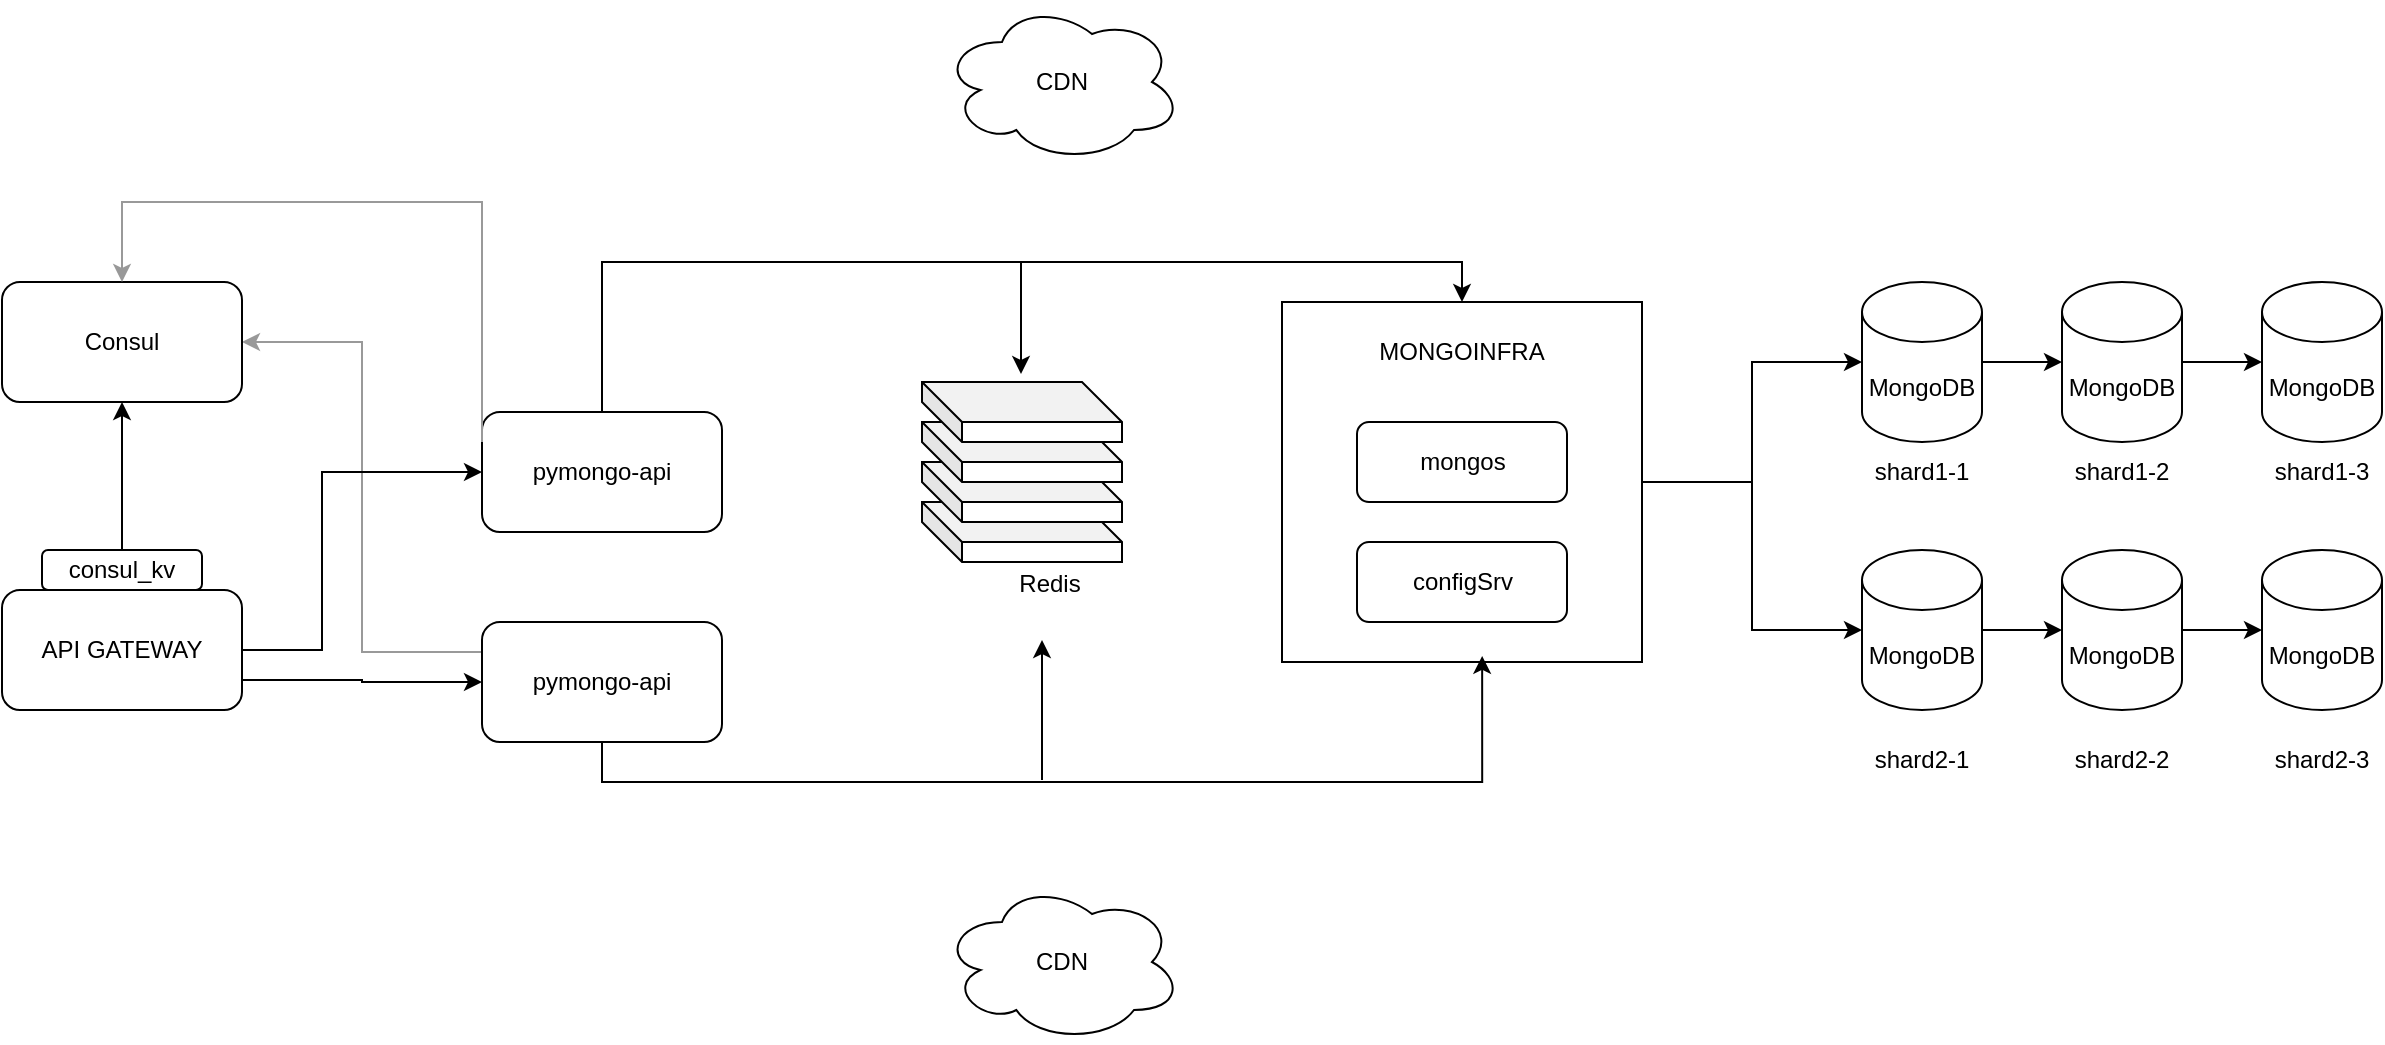 <mxfile version="26.0.3">
  <diagram name="Page-1" id="-H_mtQnk-PTXWXPvYvuk">
    <mxGraphModel dx="2603" dy="838" grid="1" gridSize="10" guides="1" tooltips="1" connect="1" arrows="1" fold="1" page="1" pageScale="1" pageWidth="1169" pageHeight="827" math="0" shadow="0">
      <root>
        <mxCell id="0" />
        <mxCell id="1" parent="0" />
        <mxCell id="Muc_aPClsLvkvHybbQeR-3" value="MongoDB" style="shape=cylinder3;whiteSpace=wrap;html=1;boundedLbl=1;backgroundOutline=1;size=15;" parent="1" vertex="1">
          <mxGeometry x="920" y="334" width="60" height="80" as="geometry" />
        </mxCell>
        <mxCell id="Muc_aPClsLvkvHybbQeR-4" value="MongoDB" style="shape=cylinder3;whiteSpace=wrap;html=1;boundedLbl=1;backgroundOutline=1;size=15;" parent="1" vertex="1">
          <mxGeometry x="1020" y="334" width="60" height="80" as="geometry" />
        </mxCell>
        <mxCell id="Muc_aPClsLvkvHybbQeR-1" value="MongoDB" style="shape=cylinder3;whiteSpace=wrap;html=1;boundedLbl=1;backgroundOutline=1;size=15;" parent="1" vertex="1">
          <mxGeometry x="920" y="200" width="60" height="80" as="geometry" />
        </mxCell>
        <mxCell id="zA23MoTUsTF4_91t8viU-2" value="MongoDB" style="shape=cylinder3;whiteSpace=wrap;html=1;boundedLbl=1;backgroundOutline=1;size=15;" parent="1" vertex="1">
          <mxGeometry x="820" y="200" width="60" height="80" as="geometry" />
        </mxCell>
        <mxCell id="ubzGNl2D20a5ec5hKH8J-11" style="edgeStyle=orthogonalEdgeStyle;rounded=0;orthogonalLoop=1;jettySize=auto;html=1;entryX=0.5;entryY=0;entryDx=0;entryDy=0;" parent="1" source="zA23MoTUsTF4_91t8viU-3" target="ubzGNl2D20a5ec5hKH8J-1" edge="1">
          <mxGeometry relative="1" as="geometry">
            <Array as="points">
              <mxPoint x="190" y="190" />
              <mxPoint x="620" y="190" />
            </Array>
          </mxGeometry>
        </mxCell>
        <mxCell id="zA23MoTUsTF4_91t8viU-3" value="pymongo-api" style="rounded=1;whiteSpace=wrap;html=1;" parent="1" vertex="1">
          <mxGeometry x="130" y="265" width="120" height="60" as="geometry" />
        </mxCell>
        <mxCell id="eBjttoyjd2hQ2RarLXB0-1" value="MongoDB" style="shape=cylinder3;whiteSpace=wrap;html=1;boundedLbl=1;backgroundOutline=1;size=15;" parent="1" vertex="1">
          <mxGeometry x="820" y="334" width="60" height="80" as="geometry" />
        </mxCell>
        <mxCell id="Muc_aPClsLvkvHybbQeR-2" value="MongoDB" style="shape=cylinder3;whiteSpace=wrap;html=1;boundedLbl=1;backgroundOutline=1;size=15;" parent="1" vertex="1">
          <mxGeometry x="1020" y="200" width="60" height="80" as="geometry" />
        </mxCell>
        <mxCell id="3HQFfsbekLcYD1fzxphF-7" value="" style="group" parent="1" vertex="1" connectable="0">
          <mxGeometry x="350" y="250" width="100" height="90" as="geometry" />
        </mxCell>
        <mxCell id="3HQFfsbekLcYD1fzxphF-3" value="" style="shape=cube;whiteSpace=wrap;html=1;boundedLbl=1;backgroundOutline=1;darkOpacity=0.05;darkOpacity2=0.1;size=20;rotation=0;" parent="3HQFfsbekLcYD1fzxphF-7" vertex="1">
          <mxGeometry y="60" width="100" height="30" as="geometry" />
        </mxCell>
        <mxCell id="3HQFfsbekLcYD1fzxphF-4" value="" style="shape=cube;whiteSpace=wrap;html=1;boundedLbl=1;backgroundOutline=1;darkOpacity=0.05;darkOpacity2=0.1;size=20;rotation=0;" parent="3HQFfsbekLcYD1fzxphF-7" vertex="1">
          <mxGeometry y="40" width="100" height="30" as="geometry" />
        </mxCell>
        <mxCell id="3HQFfsbekLcYD1fzxphF-5" value="" style="shape=cube;whiteSpace=wrap;html=1;boundedLbl=1;backgroundOutline=1;darkOpacity=0.05;darkOpacity2=0.1;size=20;rotation=0;" parent="3HQFfsbekLcYD1fzxphF-7" vertex="1">
          <mxGeometry y="20" width="100" height="30" as="geometry" />
        </mxCell>
        <mxCell id="3HQFfsbekLcYD1fzxphF-6" value="" style="shape=cube;whiteSpace=wrap;html=1;boundedLbl=1;backgroundOutline=1;darkOpacity=0.05;darkOpacity2=0.1;size=20;rotation=0;" parent="3HQFfsbekLcYD1fzxphF-7" vertex="1">
          <mxGeometry width="100" height="30" as="geometry" />
        </mxCell>
        <mxCell id="3HQFfsbekLcYD1fzxphF-9" value="Redis" style="text;html=1;align=center;verticalAlign=middle;whiteSpace=wrap;rounded=0;" parent="1" vertex="1">
          <mxGeometry x="384" y="336" width="60" height="30" as="geometry" />
        </mxCell>
        <mxCell id="ubzGNl2D20a5ec5hKH8J-9" value="" style="group" parent="1" vertex="1" connectable="0">
          <mxGeometry x="530" y="210" width="180" height="180" as="geometry" />
        </mxCell>
        <mxCell id="ubzGNl2D20a5ec5hKH8J-1" value="" style="whiteSpace=wrap;html=1;aspect=fixed;" parent="ubzGNl2D20a5ec5hKH8J-9" vertex="1">
          <mxGeometry width="180" height="180" as="geometry" />
        </mxCell>
        <mxCell id="ubzGNl2D20a5ec5hKH8J-2" value="MONGOINFRA" style="text;html=1;align=center;verticalAlign=middle;whiteSpace=wrap;rounded=0;" parent="ubzGNl2D20a5ec5hKH8J-9" vertex="1">
          <mxGeometry x="25" y="10" width="130" height="30" as="geometry" />
        </mxCell>
        <mxCell id="ubzGNl2D20a5ec5hKH8J-3" value="configSrv" style="rounded=1;whiteSpace=wrap;html=1;" parent="ubzGNl2D20a5ec5hKH8J-9" vertex="1">
          <mxGeometry x="37.5" y="120" width="105" height="40" as="geometry" />
        </mxCell>
        <mxCell id="ubzGNl2D20a5ec5hKH8J-8" value="mongos" style="rounded=1;whiteSpace=wrap;html=1;" parent="ubzGNl2D20a5ec5hKH8J-9" vertex="1">
          <mxGeometry x="37.5" y="60" width="105" height="40" as="geometry" />
        </mxCell>
        <mxCell id="ubzGNl2D20a5ec5hKH8J-14" value="" style="endArrow=classic;html=1;rounded=0;" parent="1" edge="1">
          <mxGeometry width="50" height="50" relative="1" as="geometry">
            <mxPoint x="399.5" y="190" as="sourcePoint" />
            <mxPoint x="399.5" y="246" as="targetPoint" />
            <Array as="points" />
          </mxGeometry>
        </mxCell>
        <mxCell id="ubzGNl2D20a5ec5hKH8J-15" style="edgeStyle=orthogonalEdgeStyle;rounded=0;orthogonalLoop=1;jettySize=auto;html=1;exitX=1;exitY=0.5;exitDx=0;exitDy=0;entryX=0;entryY=0.5;entryDx=0;entryDy=0;entryPerimeter=0;" parent="1" source="ubzGNl2D20a5ec5hKH8J-1" target="zA23MoTUsTF4_91t8viU-2" edge="1">
          <mxGeometry relative="1" as="geometry" />
        </mxCell>
        <mxCell id="ubzGNl2D20a5ec5hKH8J-16" style="edgeStyle=orthogonalEdgeStyle;rounded=0;orthogonalLoop=1;jettySize=auto;html=1;exitX=1;exitY=0.5;exitDx=0;exitDy=0;entryX=0;entryY=0.5;entryDx=0;entryDy=0;entryPerimeter=0;" parent="1" source="ubzGNl2D20a5ec5hKH8J-1" target="eBjttoyjd2hQ2RarLXB0-1" edge="1">
          <mxGeometry relative="1" as="geometry" />
        </mxCell>
        <mxCell id="ubzGNl2D20a5ec5hKH8J-17" style="edgeStyle=orthogonalEdgeStyle;rounded=0;orthogonalLoop=1;jettySize=auto;html=1;exitX=1;exitY=0.5;exitDx=0;exitDy=0;exitPerimeter=0;entryX=0;entryY=0.5;entryDx=0;entryDy=0;entryPerimeter=0;" parent="1" source="zA23MoTUsTF4_91t8viU-2" target="Muc_aPClsLvkvHybbQeR-1" edge="1">
          <mxGeometry relative="1" as="geometry" />
        </mxCell>
        <mxCell id="ubzGNl2D20a5ec5hKH8J-18" style="edgeStyle=orthogonalEdgeStyle;rounded=0;orthogonalLoop=1;jettySize=auto;html=1;exitX=1;exitY=0.5;exitDx=0;exitDy=0;exitPerimeter=0;entryX=0;entryY=0.5;entryDx=0;entryDy=0;entryPerimeter=0;" parent="1" source="Muc_aPClsLvkvHybbQeR-1" target="Muc_aPClsLvkvHybbQeR-2" edge="1">
          <mxGeometry relative="1" as="geometry" />
        </mxCell>
        <mxCell id="ubzGNl2D20a5ec5hKH8J-19" style="edgeStyle=orthogonalEdgeStyle;rounded=0;orthogonalLoop=1;jettySize=auto;html=1;exitX=1;exitY=0.5;exitDx=0;exitDy=0;exitPerimeter=0;entryX=0;entryY=0.5;entryDx=0;entryDy=0;entryPerimeter=0;" parent="1" source="eBjttoyjd2hQ2RarLXB0-1" target="Muc_aPClsLvkvHybbQeR-3" edge="1">
          <mxGeometry relative="1" as="geometry" />
        </mxCell>
        <mxCell id="ubzGNl2D20a5ec5hKH8J-20" style="edgeStyle=orthogonalEdgeStyle;rounded=0;orthogonalLoop=1;jettySize=auto;html=1;exitX=1;exitY=0.5;exitDx=0;exitDy=0;exitPerimeter=0;entryX=0;entryY=0.5;entryDx=0;entryDy=0;entryPerimeter=0;" parent="1" source="Muc_aPClsLvkvHybbQeR-3" target="Muc_aPClsLvkvHybbQeR-4" edge="1">
          <mxGeometry relative="1" as="geometry" />
        </mxCell>
        <mxCell id="ubzGNl2D20a5ec5hKH8J-21" value="shard1-1" style="text;html=1;align=center;verticalAlign=middle;whiteSpace=wrap;rounded=0;" parent="1" vertex="1">
          <mxGeometry x="820" y="280" width="60" height="30" as="geometry" />
        </mxCell>
        <mxCell id="ubzGNl2D20a5ec5hKH8J-22" value="shard1-2" style="text;html=1;align=center;verticalAlign=middle;whiteSpace=wrap;rounded=0;" parent="1" vertex="1">
          <mxGeometry x="920" y="280" width="60" height="30" as="geometry" />
        </mxCell>
        <mxCell id="ubzGNl2D20a5ec5hKH8J-23" value="shard1-3" style="text;html=1;align=center;verticalAlign=middle;whiteSpace=wrap;rounded=0;" parent="1" vertex="1">
          <mxGeometry x="1020" y="280" width="60" height="30" as="geometry" />
        </mxCell>
        <mxCell id="ubzGNl2D20a5ec5hKH8J-24" value="shard2-1" style="text;html=1;align=center;verticalAlign=middle;whiteSpace=wrap;rounded=0;" parent="1" vertex="1">
          <mxGeometry x="820" y="424" width="60" height="30" as="geometry" />
        </mxCell>
        <mxCell id="ubzGNl2D20a5ec5hKH8J-25" value="shard2-2" style="text;html=1;align=center;verticalAlign=middle;whiteSpace=wrap;rounded=0;" parent="1" vertex="1">
          <mxGeometry x="920" y="424" width="60" height="30" as="geometry" />
        </mxCell>
        <mxCell id="ubzGNl2D20a5ec5hKH8J-26" value="shard2-3" style="text;html=1;align=center;verticalAlign=middle;whiteSpace=wrap;rounded=0;" parent="1" vertex="1">
          <mxGeometry x="1020" y="424" width="60" height="30" as="geometry" />
        </mxCell>
        <mxCell id="YyWXH2ZvnzSbr9tzjSTB-8" style="edgeStyle=orthogonalEdgeStyle;rounded=0;orthogonalLoop=1;jettySize=auto;html=1;exitX=0;exitY=0.25;exitDx=0;exitDy=0;entryX=1;entryY=0.5;entryDx=0;entryDy=0;strokeColor=#999999;" parent="1" source="YyWXH2ZvnzSbr9tzjSTB-1" target="YyWXH2ZvnzSbr9tzjSTB-6" edge="1">
          <mxGeometry relative="1" as="geometry" />
        </mxCell>
        <mxCell id="YyWXH2ZvnzSbr9tzjSTB-1" value="pymongo-api" style="rounded=1;whiteSpace=wrap;html=1;" parent="1" vertex="1">
          <mxGeometry x="130" y="370" width="120" height="60" as="geometry" />
        </mxCell>
        <mxCell id="YyWXH2ZvnzSbr9tzjSTB-2" style="edgeStyle=orthogonalEdgeStyle;rounded=0;orthogonalLoop=1;jettySize=auto;html=1;exitX=0.5;exitY=1;exitDx=0;exitDy=0;entryX=0.556;entryY=0.983;entryDx=0;entryDy=0;entryPerimeter=0;" parent="1" source="YyWXH2ZvnzSbr9tzjSTB-1" target="ubzGNl2D20a5ec5hKH8J-1" edge="1">
          <mxGeometry relative="1" as="geometry">
            <Array as="points">
              <mxPoint x="190" y="450" />
              <mxPoint x="630" y="450" />
            </Array>
          </mxGeometry>
        </mxCell>
        <mxCell id="YyWXH2ZvnzSbr9tzjSTB-3" value="" style="endArrow=classic;html=1;rounded=0;" parent="1" edge="1">
          <mxGeometry width="50" height="50" relative="1" as="geometry">
            <mxPoint x="410" y="449" as="sourcePoint" />
            <mxPoint x="410" y="379" as="targetPoint" />
          </mxGeometry>
        </mxCell>
        <mxCell id="YyWXH2ZvnzSbr9tzjSTB-10" style="edgeStyle=orthogonalEdgeStyle;rounded=0;orthogonalLoop=1;jettySize=auto;html=1;exitX=1;exitY=0.5;exitDx=0;exitDy=0;entryX=0;entryY=0.5;entryDx=0;entryDy=0;" parent="1" source="YyWXH2ZvnzSbr9tzjSTB-4" target="zA23MoTUsTF4_91t8viU-3" edge="1">
          <mxGeometry relative="1" as="geometry">
            <Array as="points">
              <mxPoint x="50" y="384" />
              <mxPoint x="50" y="295" />
            </Array>
          </mxGeometry>
        </mxCell>
        <mxCell id="YyWXH2ZvnzSbr9tzjSTB-11" style="edgeStyle=orthogonalEdgeStyle;rounded=0;orthogonalLoop=1;jettySize=auto;html=1;exitX=1;exitY=0.75;exitDx=0;exitDy=0;entryX=0;entryY=0.5;entryDx=0;entryDy=0;" parent="1" source="YyWXH2ZvnzSbr9tzjSTB-4" target="YyWXH2ZvnzSbr9tzjSTB-1" edge="1">
          <mxGeometry relative="1" as="geometry" />
        </mxCell>
        <mxCell id="YyWXH2ZvnzSbr9tzjSTB-4" value="API GATEWAY" style="rounded=1;whiteSpace=wrap;html=1;" parent="1" vertex="1">
          <mxGeometry x="-110" y="354" width="120" height="60" as="geometry" />
        </mxCell>
        <mxCell id="YyWXH2ZvnzSbr9tzjSTB-9" style="edgeStyle=orthogonalEdgeStyle;rounded=0;orthogonalLoop=1;jettySize=auto;html=1;exitX=0.5;exitY=0;exitDx=0;exitDy=0;entryX=0.5;entryY=1;entryDx=0;entryDy=0;" parent="1" source="YyWXH2ZvnzSbr9tzjSTB-5" target="YyWXH2ZvnzSbr9tzjSTB-6" edge="1">
          <mxGeometry relative="1" as="geometry" />
        </mxCell>
        <mxCell id="YyWXH2ZvnzSbr9tzjSTB-5" value="consul_kv" style="rounded=1;whiteSpace=wrap;html=1;" parent="1" vertex="1">
          <mxGeometry x="-90" y="334" width="80" height="20" as="geometry" />
        </mxCell>
        <mxCell id="YyWXH2ZvnzSbr9tzjSTB-6" value="Consul" style="rounded=1;whiteSpace=wrap;html=1;" parent="1" vertex="1">
          <mxGeometry x="-110" y="200" width="120" height="60" as="geometry" />
        </mxCell>
        <mxCell id="YyWXH2ZvnzSbr9tzjSTB-7" style="edgeStyle=orthogonalEdgeStyle;rounded=0;orthogonalLoop=1;jettySize=auto;html=1;exitX=0;exitY=0.25;exitDx=0;exitDy=0;entryX=0.5;entryY=0;entryDx=0;entryDy=0;strokeColor=#999999;" parent="1" source="zA23MoTUsTF4_91t8viU-3" target="YyWXH2ZvnzSbr9tzjSTB-6" edge="1">
          <mxGeometry relative="1" as="geometry">
            <Array as="points">
              <mxPoint x="130" y="160" />
              <mxPoint x="-50" y="160" />
            </Array>
          </mxGeometry>
        </mxCell>
        <mxCell id="iI88Z7BH9QmPeh1G43ML-1" value="CDN" style="ellipse;shape=cloud;whiteSpace=wrap;html=1;" vertex="1" parent="1">
          <mxGeometry x="360" y="60" width="120" height="80" as="geometry" />
        </mxCell>
        <mxCell id="iI88Z7BH9QmPeh1G43ML-2" value="CDN" style="ellipse;shape=cloud;whiteSpace=wrap;html=1;" vertex="1" parent="1">
          <mxGeometry x="360" y="500" width="120" height="80" as="geometry" />
        </mxCell>
      </root>
    </mxGraphModel>
  </diagram>
</mxfile>
